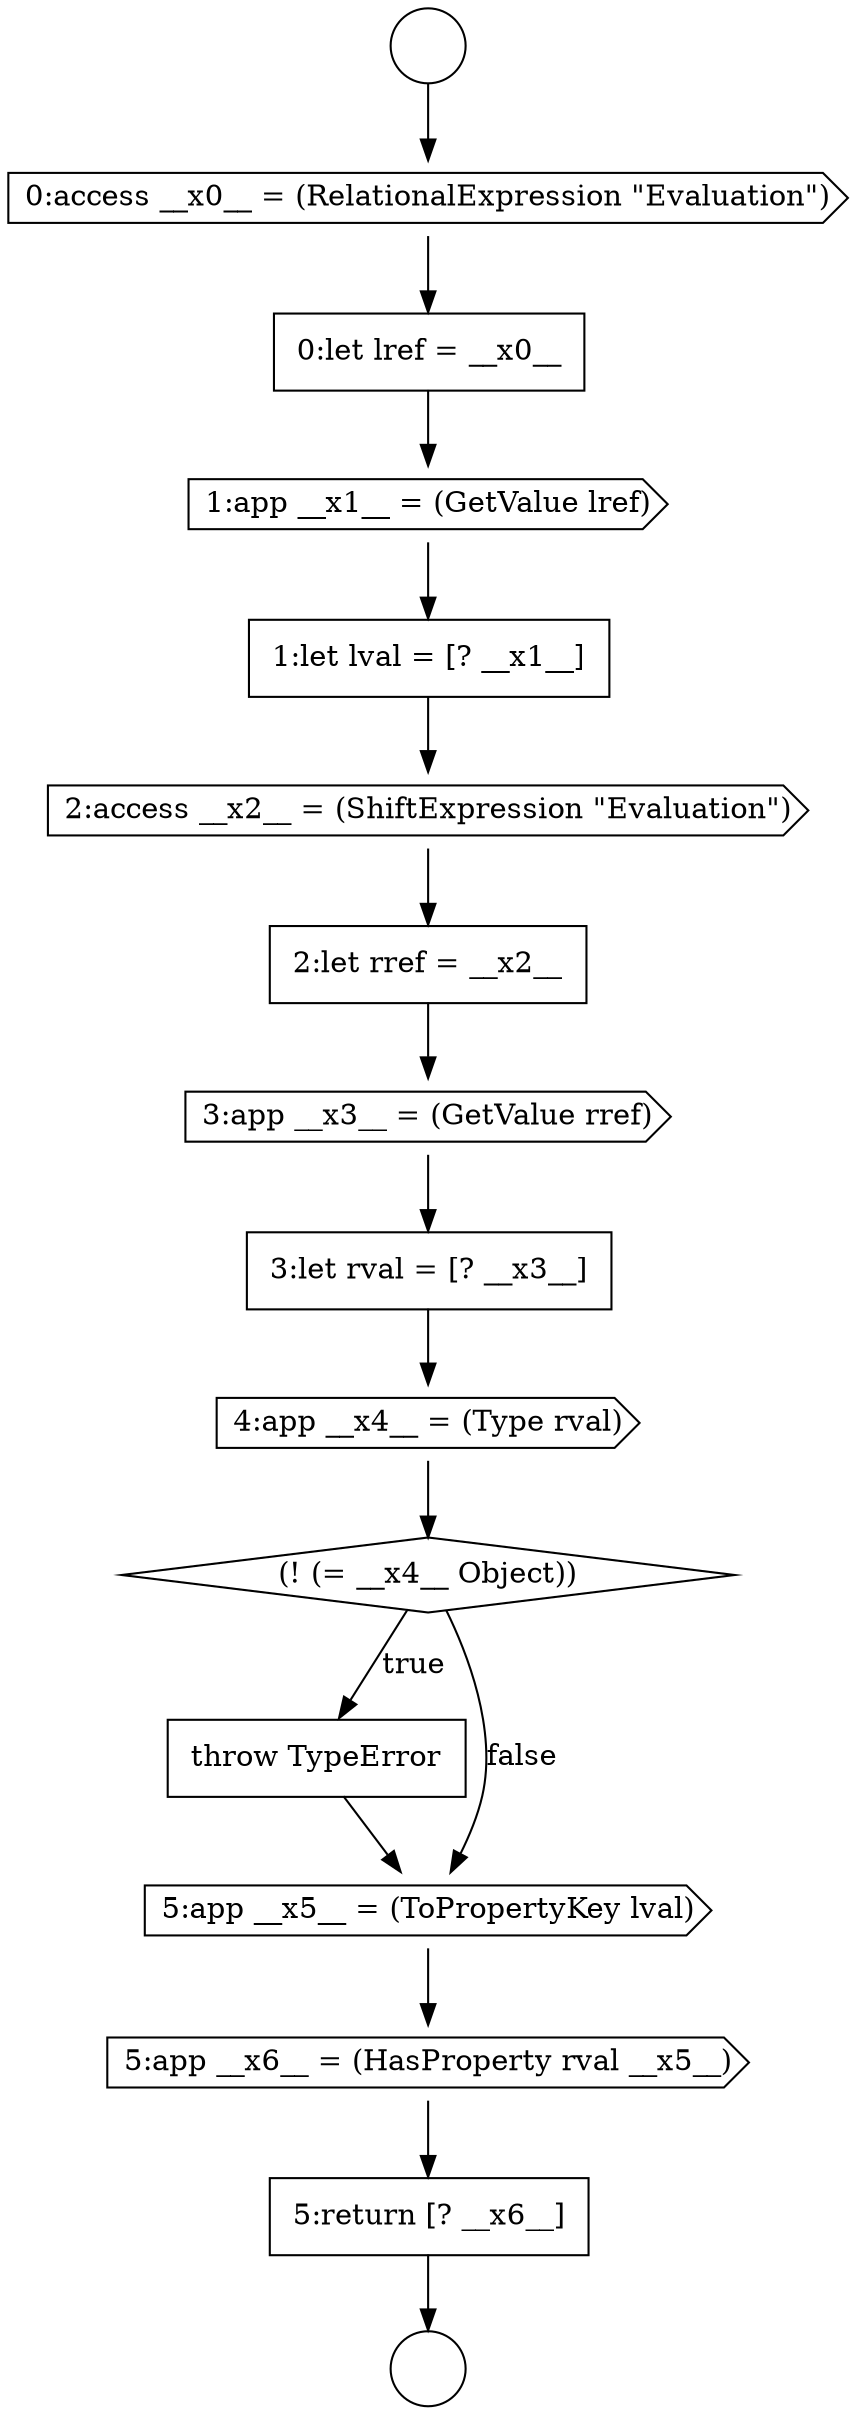 digraph {
  node4637 [shape=cds, label=<<font color="black">1:app __x1__ = (GetValue lref)</font>> color="black" fillcolor="white" style=filled]
  node4643 [shape=cds, label=<<font color="black">4:app __x4__ = (Type rval)</font>> color="black" fillcolor="white" style=filled]
  node4636 [shape=none, margin=0, label=<<font color="black">
    <table border="0" cellborder="1" cellspacing="0" cellpadding="10">
      <tr><td align="left">0:let lref = __x0__</td></tr>
    </table>
  </font>> color="black" fillcolor="white" style=filled]
  node4648 [shape=none, margin=0, label=<<font color="black">
    <table border="0" cellborder="1" cellspacing="0" cellpadding="10">
      <tr><td align="left">5:return [? __x6__]</td></tr>
    </table>
  </font>> color="black" fillcolor="white" style=filled]
  node4644 [shape=diamond, label=<<font color="black">(! (= __x4__ Object))</font>> color="black" fillcolor="white" style=filled]
  node4635 [shape=cds, label=<<font color="black">0:access __x0__ = (RelationalExpression &quot;Evaluation&quot;)</font>> color="black" fillcolor="white" style=filled]
  node4641 [shape=cds, label=<<font color="black">3:app __x3__ = (GetValue rref)</font>> color="black" fillcolor="white" style=filled]
  node4634 [shape=circle label=" " color="black" fillcolor="white" style=filled]
  node4642 [shape=none, margin=0, label=<<font color="black">
    <table border="0" cellborder="1" cellspacing="0" cellpadding="10">
      <tr><td align="left">3:let rval = [? __x3__]</td></tr>
    </table>
  </font>> color="black" fillcolor="white" style=filled]
  node4633 [shape=circle label=" " color="black" fillcolor="white" style=filled]
  node4647 [shape=cds, label=<<font color="black">5:app __x6__ = (HasProperty rval __x5__)</font>> color="black" fillcolor="white" style=filled]
  node4638 [shape=none, margin=0, label=<<font color="black">
    <table border="0" cellborder="1" cellspacing="0" cellpadding="10">
      <tr><td align="left">1:let lval = [? __x1__]</td></tr>
    </table>
  </font>> color="black" fillcolor="white" style=filled]
  node4645 [shape=none, margin=0, label=<<font color="black">
    <table border="0" cellborder="1" cellspacing="0" cellpadding="10">
      <tr><td align="left">throw TypeError</td></tr>
    </table>
  </font>> color="black" fillcolor="white" style=filled]
  node4640 [shape=none, margin=0, label=<<font color="black">
    <table border="0" cellborder="1" cellspacing="0" cellpadding="10">
      <tr><td align="left">2:let rref = __x2__</td></tr>
    </table>
  </font>> color="black" fillcolor="white" style=filled]
  node4639 [shape=cds, label=<<font color="black">2:access __x2__ = (ShiftExpression &quot;Evaluation&quot;)</font>> color="black" fillcolor="white" style=filled]
  node4646 [shape=cds, label=<<font color="black">5:app __x5__ = (ToPropertyKey lval)</font>> color="black" fillcolor="white" style=filled]
  node4633 -> node4635 [ color="black"]
  node4638 -> node4639 [ color="black"]
  node4644 -> node4645 [label=<<font color="black">true</font>> color="black"]
  node4644 -> node4646 [label=<<font color="black">false</font>> color="black"]
  node4647 -> node4648 [ color="black"]
  node4645 -> node4646 [ color="black"]
  node4642 -> node4643 [ color="black"]
  node4637 -> node4638 [ color="black"]
  node4648 -> node4634 [ color="black"]
  node4641 -> node4642 [ color="black"]
  node4639 -> node4640 [ color="black"]
  node4643 -> node4644 [ color="black"]
  node4646 -> node4647 [ color="black"]
  node4640 -> node4641 [ color="black"]
  node4636 -> node4637 [ color="black"]
  node4635 -> node4636 [ color="black"]
}
